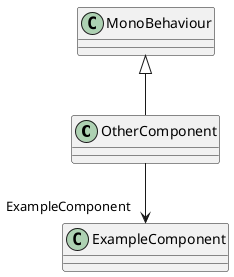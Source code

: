 @startuml
class OtherComponent {
}
MonoBehaviour <|-- OtherComponent
OtherComponent --> "ExampleComponent" ExampleComponent
@enduml
